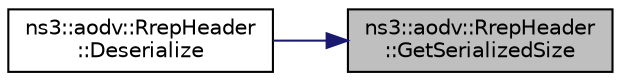 digraph "ns3::aodv::RrepHeader::GetSerializedSize"
{
 // LATEX_PDF_SIZE
  edge [fontname="Helvetica",fontsize="10",labelfontname="Helvetica",labelfontsize="10"];
  node [fontname="Helvetica",fontsize="10",shape=record];
  rankdir="RL";
  Node1 [label="ns3::aodv::RrepHeader\l::GetSerializedSize",height=0.2,width=0.4,color="black", fillcolor="grey75", style="filled", fontcolor="black",tooltip=" "];
  Node1 -> Node2 [dir="back",color="midnightblue",fontsize="10",style="solid",fontname="Helvetica"];
  Node2 [label="ns3::aodv::RrepHeader\l::Deserialize",height=0.2,width=0.4,color="black", fillcolor="white", style="filled",URL="$classns3_1_1aodv_1_1_rrep_header.html#a04a25ec636230a30d39bff020569f129",tooltip=" "];
}
